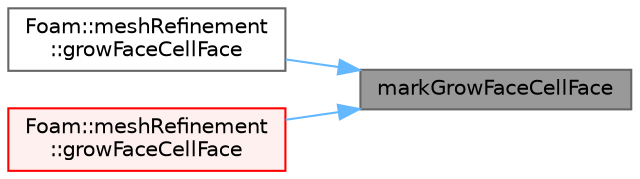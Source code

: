 digraph "markGrowFaceCellFace"
{
 // LATEX_PDF_SIZE
  bgcolor="transparent";
  edge [fontname=Helvetica,fontsize=10,labelfontname=Helvetica,labelfontsize=10];
  node [fontname=Helvetica,fontsize=10,shape=box,height=0.2,width=0.4];
  rankdir="RL";
  Node1 [id="Node000001",label="markGrowFaceCellFace",height=0.2,width=0.4,color="gray40", fillcolor="grey60", style="filled", fontcolor="black",tooltip=" "];
  Node1 -> Node2 [id="edge1_Node000001_Node000002",dir="back",color="steelblue1",style="solid",tooltip=" "];
  Node2 [id="Node000002",label="Foam::meshRefinement\l::growFaceCellFace",height=0.2,width=0.4,color="grey40", fillcolor="white", style="filled",URL="$classFoam_1_1meshRefinement.html#addad8a30136df5abece92c0d79da1ebd",tooltip=" "];
  Node1 -> Node3 [id="edge2_Node000001_Node000003",dir="back",color="steelblue1",style="solid",tooltip=" "];
  Node3 [id="Node000003",label="Foam::meshRefinement\l::growFaceCellFace",height=0.2,width=0.4,color="red", fillcolor="#FFF0F0", style="filled",URL="$classFoam_1_1meshRefinement.html#a5db50747f841ecd86def64f7edbd931e",tooltip=" "];
}
